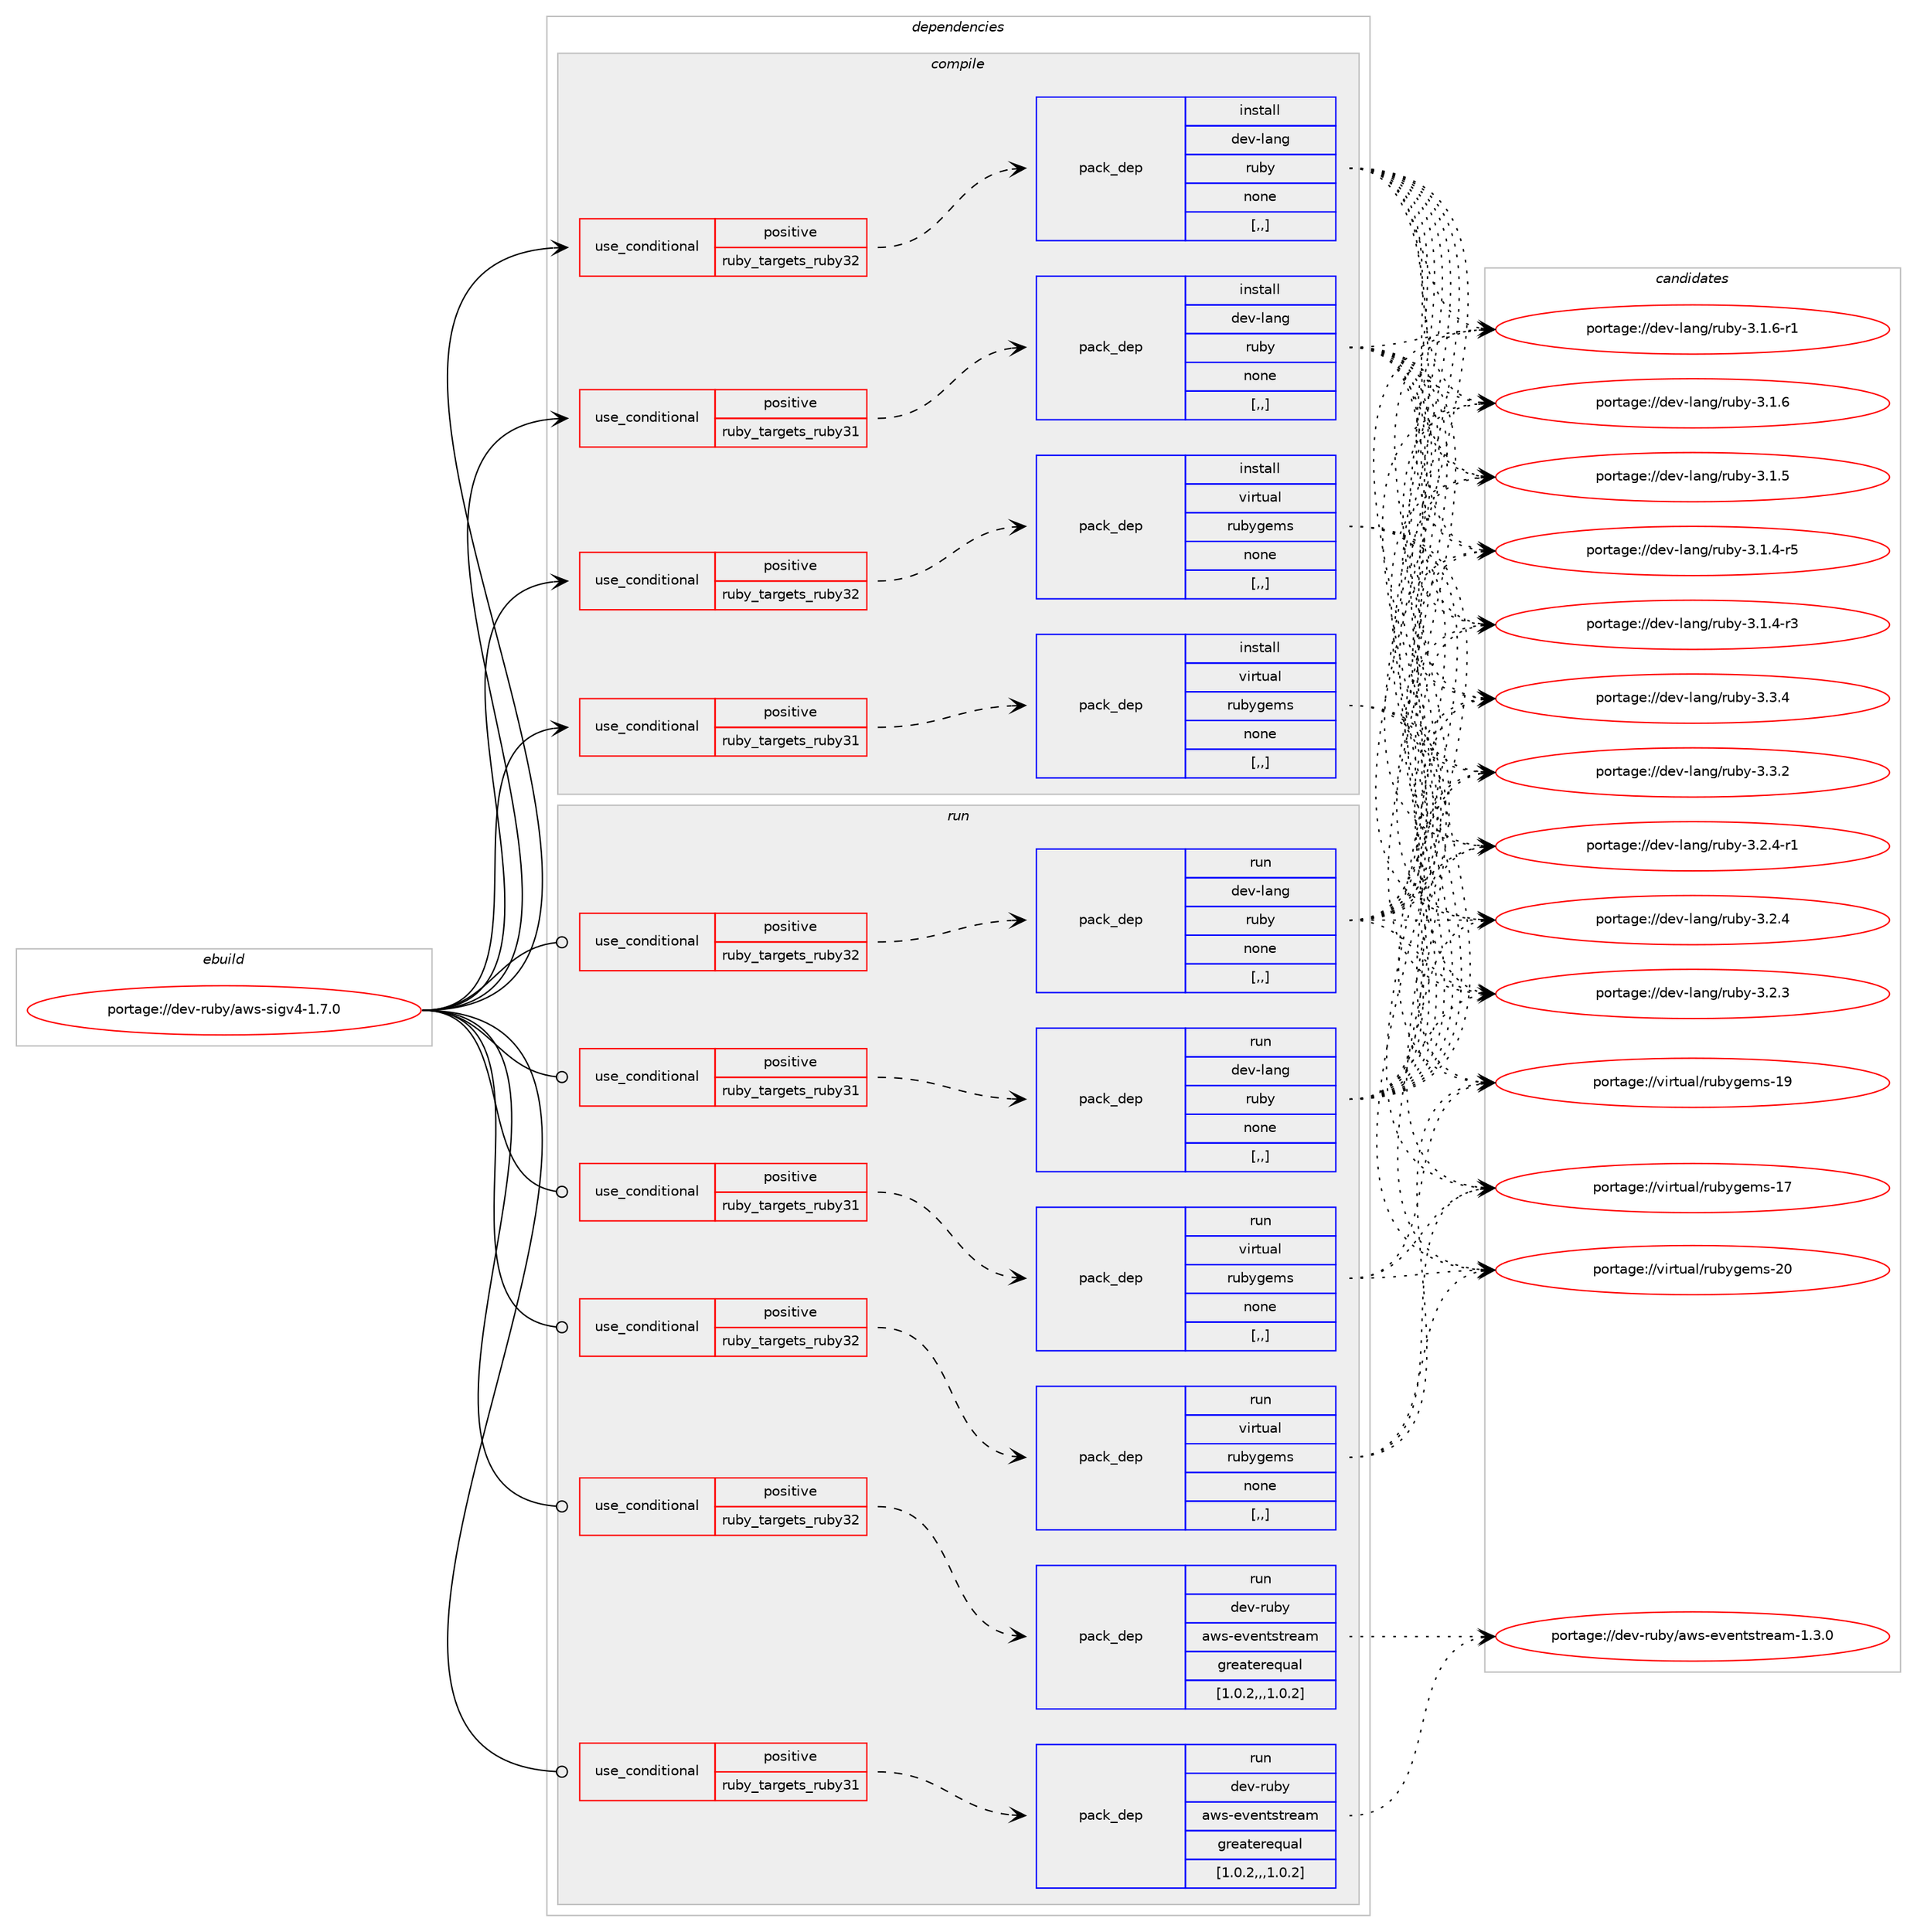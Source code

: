 digraph prolog {

# *************
# Graph options
# *************

newrank=true;
concentrate=true;
compound=true;
graph [rankdir=LR,fontname=Helvetica,fontsize=10,ranksep=1.5];#, ranksep=2.5, nodesep=0.2];
edge  [arrowhead=vee];
node  [fontname=Helvetica,fontsize=10];

# **********
# The ebuild
# **********

subgraph cluster_leftcol {
color=gray;
label=<<i>ebuild</i>>;
id [label="portage://dev-ruby/aws-sigv4-1.7.0", color=red, width=4, href="../dev-ruby/aws-sigv4-1.7.0.svg"];
}

# ****************
# The dependencies
# ****************

subgraph cluster_midcol {
color=gray;
label=<<i>dependencies</i>>;
subgraph cluster_compile {
fillcolor="#eeeeee";
style=filled;
label=<<i>compile</i>>;
subgraph cond45170 {
dependency178366 [label=<<TABLE BORDER="0" CELLBORDER="1" CELLSPACING="0" CELLPADDING="4"><TR><TD ROWSPAN="3" CELLPADDING="10">use_conditional</TD></TR><TR><TD>positive</TD></TR><TR><TD>ruby_targets_ruby31</TD></TR></TABLE>>, shape=none, color=red];
subgraph pack131901 {
dependency178367 [label=<<TABLE BORDER="0" CELLBORDER="1" CELLSPACING="0" CELLPADDING="4" WIDTH="220"><TR><TD ROWSPAN="6" CELLPADDING="30">pack_dep</TD></TR><TR><TD WIDTH="110">install</TD></TR><TR><TD>dev-lang</TD></TR><TR><TD>ruby</TD></TR><TR><TD>none</TD></TR><TR><TD>[,,]</TD></TR></TABLE>>, shape=none, color=blue];
}
dependency178366:e -> dependency178367:w [weight=20,style="dashed",arrowhead="vee"];
}
id:e -> dependency178366:w [weight=20,style="solid",arrowhead="vee"];
subgraph cond45171 {
dependency178368 [label=<<TABLE BORDER="0" CELLBORDER="1" CELLSPACING="0" CELLPADDING="4"><TR><TD ROWSPAN="3" CELLPADDING="10">use_conditional</TD></TR><TR><TD>positive</TD></TR><TR><TD>ruby_targets_ruby31</TD></TR></TABLE>>, shape=none, color=red];
subgraph pack131902 {
dependency178369 [label=<<TABLE BORDER="0" CELLBORDER="1" CELLSPACING="0" CELLPADDING="4" WIDTH="220"><TR><TD ROWSPAN="6" CELLPADDING="30">pack_dep</TD></TR><TR><TD WIDTH="110">install</TD></TR><TR><TD>virtual</TD></TR><TR><TD>rubygems</TD></TR><TR><TD>none</TD></TR><TR><TD>[,,]</TD></TR></TABLE>>, shape=none, color=blue];
}
dependency178368:e -> dependency178369:w [weight=20,style="dashed",arrowhead="vee"];
}
id:e -> dependency178368:w [weight=20,style="solid",arrowhead="vee"];
subgraph cond45172 {
dependency178370 [label=<<TABLE BORDER="0" CELLBORDER="1" CELLSPACING="0" CELLPADDING="4"><TR><TD ROWSPAN="3" CELLPADDING="10">use_conditional</TD></TR><TR><TD>positive</TD></TR><TR><TD>ruby_targets_ruby32</TD></TR></TABLE>>, shape=none, color=red];
subgraph pack131903 {
dependency178371 [label=<<TABLE BORDER="0" CELLBORDER="1" CELLSPACING="0" CELLPADDING="4" WIDTH="220"><TR><TD ROWSPAN="6" CELLPADDING="30">pack_dep</TD></TR><TR><TD WIDTH="110">install</TD></TR><TR><TD>dev-lang</TD></TR><TR><TD>ruby</TD></TR><TR><TD>none</TD></TR><TR><TD>[,,]</TD></TR></TABLE>>, shape=none, color=blue];
}
dependency178370:e -> dependency178371:w [weight=20,style="dashed",arrowhead="vee"];
}
id:e -> dependency178370:w [weight=20,style="solid",arrowhead="vee"];
subgraph cond45173 {
dependency178372 [label=<<TABLE BORDER="0" CELLBORDER="1" CELLSPACING="0" CELLPADDING="4"><TR><TD ROWSPAN="3" CELLPADDING="10">use_conditional</TD></TR><TR><TD>positive</TD></TR><TR><TD>ruby_targets_ruby32</TD></TR></TABLE>>, shape=none, color=red];
subgraph pack131904 {
dependency178373 [label=<<TABLE BORDER="0" CELLBORDER="1" CELLSPACING="0" CELLPADDING="4" WIDTH="220"><TR><TD ROWSPAN="6" CELLPADDING="30">pack_dep</TD></TR><TR><TD WIDTH="110">install</TD></TR><TR><TD>virtual</TD></TR><TR><TD>rubygems</TD></TR><TR><TD>none</TD></TR><TR><TD>[,,]</TD></TR></TABLE>>, shape=none, color=blue];
}
dependency178372:e -> dependency178373:w [weight=20,style="dashed",arrowhead="vee"];
}
id:e -> dependency178372:w [weight=20,style="solid",arrowhead="vee"];
}
subgraph cluster_compileandrun {
fillcolor="#eeeeee";
style=filled;
label=<<i>compile and run</i>>;
}
subgraph cluster_run {
fillcolor="#eeeeee";
style=filled;
label=<<i>run</i>>;
subgraph cond45174 {
dependency178374 [label=<<TABLE BORDER="0" CELLBORDER="1" CELLSPACING="0" CELLPADDING="4"><TR><TD ROWSPAN="3" CELLPADDING="10">use_conditional</TD></TR><TR><TD>positive</TD></TR><TR><TD>ruby_targets_ruby31</TD></TR></TABLE>>, shape=none, color=red];
subgraph pack131905 {
dependency178375 [label=<<TABLE BORDER="0" CELLBORDER="1" CELLSPACING="0" CELLPADDING="4" WIDTH="220"><TR><TD ROWSPAN="6" CELLPADDING="30">pack_dep</TD></TR><TR><TD WIDTH="110">run</TD></TR><TR><TD>dev-lang</TD></TR><TR><TD>ruby</TD></TR><TR><TD>none</TD></TR><TR><TD>[,,]</TD></TR></TABLE>>, shape=none, color=blue];
}
dependency178374:e -> dependency178375:w [weight=20,style="dashed",arrowhead="vee"];
}
id:e -> dependency178374:w [weight=20,style="solid",arrowhead="odot"];
subgraph cond45175 {
dependency178376 [label=<<TABLE BORDER="0" CELLBORDER="1" CELLSPACING="0" CELLPADDING="4"><TR><TD ROWSPAN="3" CELLPADDING="10">use_conditional</TD></TR><TR><TD>positive</TD></TR><TR><TD>ruby_targets_ruby31</TD></TR></TABLE>>, shape=none, color=red];
subgraph pack131906 {
dependency178377 [label=<<TABLE BORDER="0" CELLBORDER="1" CELLSPACING="0" CELLPADDING="4" WIDTH="220"><TR><TD ROWSPAN="6" CELLPADDING="30">pack_dep</TD></TR><TR><TD WIDTH="110">run</TD></TR><TR><TD>dev-ruby</TD></TR><TR><TD>aws-eventstream</TD></TR><TR><TD>greaterequal</TD></TR><TR><TD>[1.0.2,,,1.0.2]</TD></TR></TABLE>>, shape=none, color=blue];
}
dependency178376:e -> dependency178377:w [weight=20,style="dashed",arrowhead="vee"];
}
id:e -> dependency178376:w [weight=20,style="solid",arrowhead="odot"];
subgraph cond45176 {
dependency178378 [label=<<TABLE BORDER="0" CELLBORDER="1" CELLSPACING="0" CELLPADDING="4"><TR><TD ROWSPAN="3" CELLPADDING="10">use_conditional</TD></TR><TR><TD>positive</TD></TR><TR><TD>ruby_targets_ruby31</TD></TR></TABLE>>, shape=none, color=red];
subgraph pack131907 {
dependency178379 [label=<<TABLE BORDER="0" CELLBORDER="1" CELLSPACING="0" CELLPADDING="4" WIDTH="220"><TR><TD ROWSPAN="6" CELLPADDING="30">pack_dep</TD></TR><TR><TD WIDTH="110">run</TD></TR><TR><TD>virtual</TD></TR><TR><TD>rubygems</TD></TR><TR><TD>none</TD></TR><TR><TD>[,,]</TD></TR></TABLE>>, shape=none, color=blue];
}
dependency178378:e -> dependency178379:w [weight=20,style="dashed",arrowhead="vee"];
}
id:e -> dependency178378:w [weight=20,style="solid",arrowhead="odot"];
subgraph cond45177 {
dependency178380 [label=<<TABLE BORDER="0" CELLBORDER="1" CELLSPACING="0" CELLPADDING="4"><TR><TD ROWSPAN="3" CELLPADDING="10">use_conditional</TD></TR><TR><TD>positive</TD></TR><TR><TD>ruby_targets_ruby32</TD></TR></TABLE>>, shape=none, color=red];
subgraph pack131908 {
dependency178381 [label=<<TABLE BORDER="0" CELLBORDER="1" CELLSPACING="0" CELLPADDING="4" WIDTH="220"><TR><TD ROWSPAN="6" CELLPADDING="30">pack_dep</TD></TR><TR><TD WIDTH="110">run</TD></TR><TR><TD>dev-lang</TD></TR><TR><TD>ruby</TD></TR><TR><TD>none</TD></TR><TR><TD>[,,]</TD></TR></TABLE>>, shape=none, color=blue];
}
dependency178380:e -> dependency178381:w [weight=20,style="dashed",arrowhead="vee"];
}
id:e -> dependency178380:w [weight=20,style="solid",arrowhead="odot"];
subgraph cond45178 {
dependency178382 [label=<<TABLE BORDER="0" CELLBORDER="1" CELLSPACING="0" CELLPADDING="4"><TR><TD ROWSPAN="3" CELLPADDING="10">use_conditional</TD></TR><TR><TD>positive</TD></TR><TR><TD>ruby_targets_ruby32</TD></TR></TABLE>>, shape=none, color=red];
subgraph pack131909 {
dependency178383 [label=<<TABLE BORDER="0" CELLBORDER="1" CELLSPACING="0" CELLPADDING="4" WIDTH="220"><TR><TD ROWSPAN="6" CELLPADDING="30">pack_dep</TD></TR><TR><TD WIDTH="110">run</TD></TR><TR><TD>dev-ruby</TD></TR><TR><TD>aws-eventstream</TD></TR><TR><TD>greaterequal</TD></TR><TR><TD>[1.0.2,,,1.0.2]</TD></TR></TABLE>>, shape=none, color=blue];
}
dependency178382:e -> dependency178383:w [weight=20,style="dashed",arrowhead="vee"];
}
id:e -> dependency178382:w [weight=20,style="solid",arrowhead="odot"];
subgraph cond45179 {
dependency178384 [label=<<TABLE BORDER="0" CELLBORDER="1" CELLSPACING="0" CELLPADDING="4"><TR><TD ROWSPAN="3" CELLPADDING="10">use_conditional</TD></TR><TR><TD>positive</TD></TR><TR><TD>ruby_targets_ruby32</TD></TR></TABLE>>, shape=none, color=red];
subgraph pack131910 {
dependency178385 [label=<<TABLE BORDER="0" CELLBORDER="1" CELLSPACING="0" CELLPADDING="4" WIDTH="220"><TR><TD ROWSPAN="6" CELLPADDING="30">pack_dep</TD></TR><TR><TD WIDTH="110">run</TD></TR><TR><TD>virtual</TD></TR><TR><TD>rubygems</TD></TR><TR><TD>none</TD></TR><TR><TD>[,,]</TD></TR></TABLE>>, shape=none, color=blue];
}
dependency178384:e -> dependency178385:w [weight=20,style="dashed",arrowhead="vee"];
}
id:e -> dependency178384:w [weight=20,style="solid",arrowhead="odot"];
}
}

# **************
# The candidates
# **************

subgraph cluster_choices {
rank=same;
color=gray;
label=<<i>candidates</i>>;

subgraph choice131901 {
color=black;
nodesep=1;
choice10010111845108971101034711411798121455146514652 [label="portage://dev-lang/ruby-3.3.4", color=red, width=4,href="../dev-lang/ruby-3.3.4.svg"];
choice10010111845108971101034711411798121455146514650 [label="portage://dev-lang/ruby-3.3.2", color=red, width=4,href="../dev-lang/ruby-3.3.2.svg"];
choice100101118451089711010347114117981214551465046524511449 [label="portage://dev-lang/ruby-3.2.4-r1", color=red, width=4,href="../dev-lang/ruby-3.2.4-r1.svg"];
choice10010111845108971101034711411798121455146504652 [label="portage://dev-lang/ruby-3.2.4", color=red, width=4,href="../dev-lang/ruby-3.2.4.svg"];
choice10010111845108971101034711411798121455146504651 [label="portage://dev-lang/ruby-3.2.3", color=red, width=4,href="../dev-lang/ruby-3.2.3.svg"];
choice100101118451089711010347114117981214551464946544511449 [label="portage://dev-lang/ruby-3.1.6-r1", color=red, width=4,href="../dev-lang/ruby-3.1.6-r1.svg"];
choice10010111845108971101034711411798121455146494654 [label="portage://dev-lang/ruby-3.1.6", color=red, width=4,href="../dev-lang/ruby-3.1.6.svg"];
choice10010111845108971101034711411798121455146494653 [label="portage://dev-lang/ruby-3.1.5", color=red, width=4,href="../dev-lang/ruby-3.1.5.svg"];
choice100101118451089711010347114117981214551464946524511453 [label="portage://dev-lang/ruby-3.1.4-r5", color=red, width=4,href="../dev-lang/ruby-3.1.4-r5.svg"];
choice100101118451089711010347114117981214551464946524511451 [label="portage://dev-lang/ruby-3.1.4-r3", color=red, width=4,href="../dev-lang/ruby-3.1.4-r3.svg"];
dependency178367:e -> choice10010111845108971101034711411798121455146514652:w [style=dotted,weight="100"];
dependency178367:e -> choice10010111845108971101034711411798121455146514650:w [style=dotted,weight="100"];
dependency178367:e -> choice100101118451089711010347114117981214551465046524511449:w [style=dotted,weight="100"];
dependency178367:e -> choice10010111845108971101034711411798121455146504652:w [style=dotted,weight="100"];
dependency178367:e -> choice10010111845108971101034711411798121455146504651:w [style=dotted,weight="100"];
dependency178367:e -> choice100101118451089711010347114117981214551464946544511449:w [style=dotted,weight="100"];
dependency178367:e -> choice10010111845108971101034711411798121455146494654:w [style=dotted,weight="100"];
dependency178367:e -> choice10010111845108971101034711411798121455146494653:w [style=dotted,weight="100"];
dependency178367:e -> choice100101118451089711010347114117981214551464946524511453:w [style=dotted,weight="100"];
dependency178367:e -> choice100101118451089711010347114117981214551464946524511451:w [style=dotted,weight="100"];
}
subgraph choice131902 {
color=black;
nodesep=1;
choice118105114116117971084711411798121103101109115455048 [label="portage://virtual/rubygems-20", color=red, width=4,href="../virtual/rubygems-20.svg"];
choice118105114116117971084711411798121103101109115454957 [label="portage://virtual/rubygems-19", color=red, width=4,href="../virtual/rubygems-19.svg"];
choice118105114116117971084711411798121103101109115454955 [label="portage://virtual/rubygems-17", color=red, width=4,href="../virtual/rubygems-17.svg"];
dependency178369:e -> choice118105114116117971084711411798121103101109115455048:w [style=dotted,weight="100"];
dependency178369:e -> choice118105114116117971084711411798121103101109115454957:w [style=dotted,weight="100"];
dependency178369:e -> choice118105114116117971084711411798121103101109115454955:w [style=dotted,weight="100"];
}
subgraph choice131903 {
color=black;
nodesep=1;
choice10010111845108971101034711411798121455146514652 [label="portage://dev-lang/ruby-3.3.4", color=red, width=4,href="../dev-lang/ruby-3.3.4.svg"];
choice10010111845108971101034711411798121455146514650 [label="portage://dev-lang/ruby-3.3.2", color=red, width=4,href="../dev-lang/ruby-3.3.2.svg"];
choice100101118451089711010347114117981214551465046524511449 [label="portage://dev-lang/ruby-3.2.4-r1", color=red, width=4,href="../dev-lang/ruby-3.2.4-r1.svg"];
choice10010111845108971101034711411798121455146504652 [label="portage://dev-lang/ruby-3.2.4", color=red, width=4,href="../dev-lang/ruby-3.2.4.svg"];
choice10010111845108971101034711411798121455146504651 [label="portage://dev-lang/ruby-3.2.3", color=red, width=4,href="../dev-lang/ruby-3.2.3.svg"];
choice100101118451089711010347114117981214551464946544511449 [label="portage://dev-lang/ruby-3.1.6-r1", color=red, width=4,href="../dev-lang/ruby-3.1.6-r1.svg"];
choice10010111845108971101034711411798121455146494654 [label="portage://dev-lang/ruby-3.1.6", color=red, width=4,href="../dev-lang/ruby-3.1.6.svg"];
choice10010111845108971101034711411798121455146494653 [label="portage://dev-lang/ruby-3.1.5", color=red, width=4,href="../dev-lang/ruby-3.1.5.svg"];
choice100101118451089711010347114117981214551464946524511453 [label="portage://dev-lang/ruby-3.1.4-r5", color=red, width=4,href="../dev-lang/ruby-3.1.4-r5.svg"];
choice100101118451089711010347114117981214551464946524511451 [label="portage://dev-lang/ruby-3.1.4-r3", color=red, width=4,href="../dev-lang/ruby-3.1.4-r3.svg"];
dependency178371:e -> choice10010111845108971101034711411798121455146514652:w [style=dotted,weight="100"];
dependency178371:e -> choice10010111845108971101034711411798121455146514650:w [style=dotted,weight="100"];
dependency178371:e -> choice100101118451089711010347114117981214551465046524511449:w [style=dotted,weight="100"];
dependency178371:e -> choice10010111845108971101034711411798121455146504652:w [style=dotted,weight="100"];
dependency178371:e -> choice10010111845108971101034711411798121455146504651:w [style=dotted,weight="100"];
dependency178371:e -> choice100101118451089711010347114117981214551464946544511449:w [style=dotted,weight="100"];
dependency178371:e -> choice10010111845108971101034711411798121455146494654:w [style=dotted,weight="100"];
dependency178371:e -> choice10010111845108971101034711411798121455146494653:w [style=dotted,weight="100"];
dependency178371:e -> choice100101118451089711010347114117981214551464946524511453:w [style=dotted,weight="100"];
dependency178371:e -> choice100101118451089711010347114117981214551464946524511451:w [style=dotted,weight="100"];
}
subgraph choice131904 {
color=black;
nodesep=1;
choice118105114116117971084711411798121103101109115455048 [label="portage://virtual/rubygems-20", color=red, width=4,href="../virtual/rubygems-20.svg"];
choice118105114116117971084711411798121103101109115454957 [label="portage://virtual/rubygems-19", color=red, width=4,href="../virtual/rubygems-19.svg"];
choice118105114116117971084711411798121103101109115454955 [label="portage://virtual/rubygems-17", color=red, width=4,href="../virtual/rubygems-17.svg"];
dependency178373:e -> choice118105114116117971084711411798121103101109115455048:w [style=dotted,weight="100"];
dependency178373:e -> choice118105114116117971084711411798121103101109115454957:w [style=dotted,weight="100"];
dependency178373:e -> choice118105114116117971084711411798121103101109115454955:w [style=dotted,weight="100"];
}
subgraph choice131905 {
color=black;
nodesep=1;
choice10010111845108971101034711411798121455146514652 [label="portage://dev-lang/ruby-3.3.4", color=red, width=4,href="../dev-lang/ruby-3.3.4.svg"];
choice10010111845108971101034711411798121455146514650 [label="portage://dev-lang/ruby-3.3.2", color=red, width=4,href="../dev-lang/ruby-3.3.2.svg"];
choice100101118451089711010347114117981214551465046524511449 [label="portage://dev-lang/ruby-3.2.4-r1", color=red, width=4,href="../dev-lang/ruby-3.2.4-r1.svg"];
choice10010111845108971101034711411798121455146504652 [label="portage://dev-lang/ruby-3.2.4", color=red, width=4,href="../dev-lang/ruby-3.2.4.svg"];
choice10010111845108971101034711411798121455146504651 [label="portage://dev-lang/ruby-3.2.3", color=red, width=4,href="../dev-lang/ruby-3.2.3.svg"];
choice100101118451089711010347114117981214551464946544511449 [label="portage://dev-lang/ruby-3.1.6-r1", color=red, width=4,href="../dev-lang/ruby-3.1.6-r1.svg"];
choice10010111845108971101034711411798121455146494654 [label="portage://dev-lang/ruby-3.1.6", color=red, width=4,href="../dev-lang/ruby-3.1.6.svg"];
choice10010111845108971101034711411798121455146494653 [label="portage://dev-lang/ruby-3.1.5", color=red, width=4,href="../dev-lang/ruby-3.1.5.svg"];
choice100101118451089711010347114117981214551464946524511453 [label="portage://dev-lang/ruby-3.1.4-r5", color=red, width=4,href="../dev-lang/ruby-3.1.4-r5.svg"];
choice100101118451089711010347114117981214551464946524511451 [label="portage://dev-lang/ruby-3.1.4-r3", color=red, width=4,href="../dev-lang/ruby-3.1.4-r3.svg"];
dependency178375:e -> choice10010111845108971101034711411798121455146514652:w [style=dotted,weight="100"];
dependency178375:e -> choice10010111845108971101034711411798121455146514650:w [style=dotted,weight="100"];
dependency178375:e -> choice100101118451089711010347114117981214551465046524511449:w [style=dotted,weight="100"];
dependency178375:e -> choice10010111845108971101034711411798121455146504652:w [style=dotted,weight="100"];
dependency178375:e -> choice10010111845108971101034711411798121455146504651:w [style=dotted,weight="100"];
dependency178375:e -> choice100101118451089711010347114117981214551464946544511449:w [style=dotted,weight="100"];
dependency178375:e -> choice10010111845108971101034711411798121455146494654:w [style=dotted,weight="100"];
dependency178375:e -> choice10010111845108971101034711411798121455146494653:w [style=dotted,weight="100"];
dependency178375:e -> choice100101118451089711010347114117981214551464946524511453:w [style=dotted,weight="100"];
dependency178375:e -> choice100101118451089711010347114117981214551464946524511451:w [style=dotted,weight="100"];
}
subgraph choice131906 {
color=black;
nodesep=1;
choice100101118451141179812147971191154510111810111011611511611410197109454946514648 [label="portage://dev-ruby/aws-eventstream-1.3.0", color=red, width=4,href="../dev-ruby/aws-eventstream-1.3.0.svg"];
dependency178377:e -> choice100101118451141179812147971191154510111810111011611511611410197109454946514648:w [style=dotted,weight="100"];
}
subgraph choice131907 {
color=black;
nodesep=1;
choice118105114116117971084711411798121103101109115455048 [label="portage://virtual/rubygems-20", color=red, width=4,href="../virtual/rubygems-20.svg"];
choice118105114116117971084711411798121103101109115454957 [label="portage://virtual/rubygems-19", color=red, width=4,href="../virtual/rubygems-19.svg"];
choice118105114116117971084711411798121103101109115454955 [label="portage://virtual/rubygems-17", color=red, width=4,href="../virtual/rubygems-17.svg"];
dependency178379:e -> choice118105114116117971084711411798121103101109115455048:w [style=dotted,weight="100"];
dependency178379:e -> choice118105114116117971084711411798121103101109115454957:w [style=dotted,weight="100"];
dependency178379:e -> choice118105114116117971084711411798121103101109115454955:w [style=dotted,weight="100"];
}
subgraph choice131908 {
color=black;
nodesep=1;
choice10010111845108971101034711411798121455146514652 [label="portage://dev-lang/ruby-3.3.4", color=red, width=4,href="../dev-lang/ruby-3.3.4.svg"];
choice10010111845108971101034711411798121455146514650 [label="portage://dev-lang/ruby-3.3.2", color=red, width=4,href="../dev-lang/ruby-3.3.2.svg"];
choice100101118451089711010347114117981214551465046524511449 [label="portage://dev-lang/ruby-3.2.4-r1", color=red, width=4,href="../dev-lang/ruby-3.2.4-r1.svg"];
choice10010111845108971101034711411798121455146504652 [label="portage://dev-lang/ruby-3.2.4", color=red, width=4,href="../dev-lang/ruby-3.2.4.svg"];
choice10010111845108971101034711411798121455146504651 [label="portage://dev-lang/ruby-3.2.3", color=red, width=4,href="../dev-lang/ruby-3.2.3.svg"];
choice100101118451089711010347114117981214551464946544511449 [label="portage://dev-lang/ruby-3.1.6-r1", color=red, width=4,href="../dev-lang/ruby-3.1.6-r1.svg"];
choice10010111845108971101034711411798121455146494654 [label="portage://dev-lang/ruby-3.1.6", color=red, width=4,href="../dev-lang/ruby-3.1.6.svg"];
choice10010111845108971101034711411798121455146494653 [label="portage://dev-lang/ruby-3.1.5", color=red, width=4,href="../dev-lang/ruby-3.1.5.svg"];
choice100101118451089711010347114117981214551464946524511453 [label="portage://dev-lang/ruby-3.1.4-r5", color=red, width=4,href="../dev-lang/ruby-3.1.4-r5.svg"];
choice100101118451089711010347114117981214551464946524511451 [label="portage://dev-lang/ruby-3.1.4-r3", color=red, width=4,href="../dev-lang/ruby-3.1.4-r3.svg"];
dependency178381:e -> choice10010111845108971101034711411798121455146514652:w [style=dotted,weight="100"];
dependency178381:e -> choice10010111845108971101034711411798121455146514650:w [style=dotted,weight="100"];
dependency178381:e -> choice100101118451089711010347114117981214551465046524511449:w [style=dotted,weight="100"];
dependency178381:e -> choice10010111845108971101034711411798121455146504652:w [style=dotted,weight="100"];
dependency178381:e -> choice10010111845108971101034711411798121455146504651:w [style=dotted,weight="100"];
dependency178381:e -> choice100101118451089711010347114117981214551464946544511449:w [style=dotted,weight="100"];
dependency178381:e -> choice10010111845108971101034711411798121455146494654:w [style=dotted,weight="100"];
dependency178381:e -> choice10010111845108971101034711411798121455146494653:w [style=dotted,weight="100"];
dependency178381:e -> choice100101118451089711010347114117981214551464946524511453:w [style=dotted,weight="100"];
dependency178381:e -> choice100101118451089711010347114117981214551464946524511451:w [style=dotted,weight="100"];
}
subgraph choice131909 {
color=black;
nodesep=1;
choice100101118451141179812147971191154510111810111011611511611410197109454946514648 [label="portage://dev-ruby/aws-eventstream-1.3.0", color=red, width=4,href="../dev-ruby/aws-eventstream-1.3.0.svg"];
dependency178383:e -> choice100101118451141179812147971191154510111810111011611511611410197109454946514648:w [style=dotted,weight="100"];
}
subgraph choice131910 {
color=black;
nodesep=1;
choice118105114116117971084711411798121103101109115455048 [label="portage://virtual/rubygems-20", color=red, width=4,href="../virtual/rubygems-20.svg"];
choice118105114116117971084711411798121103101109115454957 [label="portage://virtual/rubygems-19", color=red, width=4,href="../virtual/rubygems-19.svg"];
choice118105114116117971084711411798121103101109115454955 [label="portage://virtual/rubygems-17", color=red, width=4,href="../virtual/rubygems-17.svg"];
dependency178385:e -> choice118105114116117971084711411798121103101109115455048:w [style=dotted,weight="100"];
dependency178385:e -> choice118105114116117971084711411798121103101109115454957:w [style=dotted,weight="100"];
dependency178385:e -> choice118105114116117971084711411798121103101109115454955:w [style=dotted,weight="100"];
}
}

}
